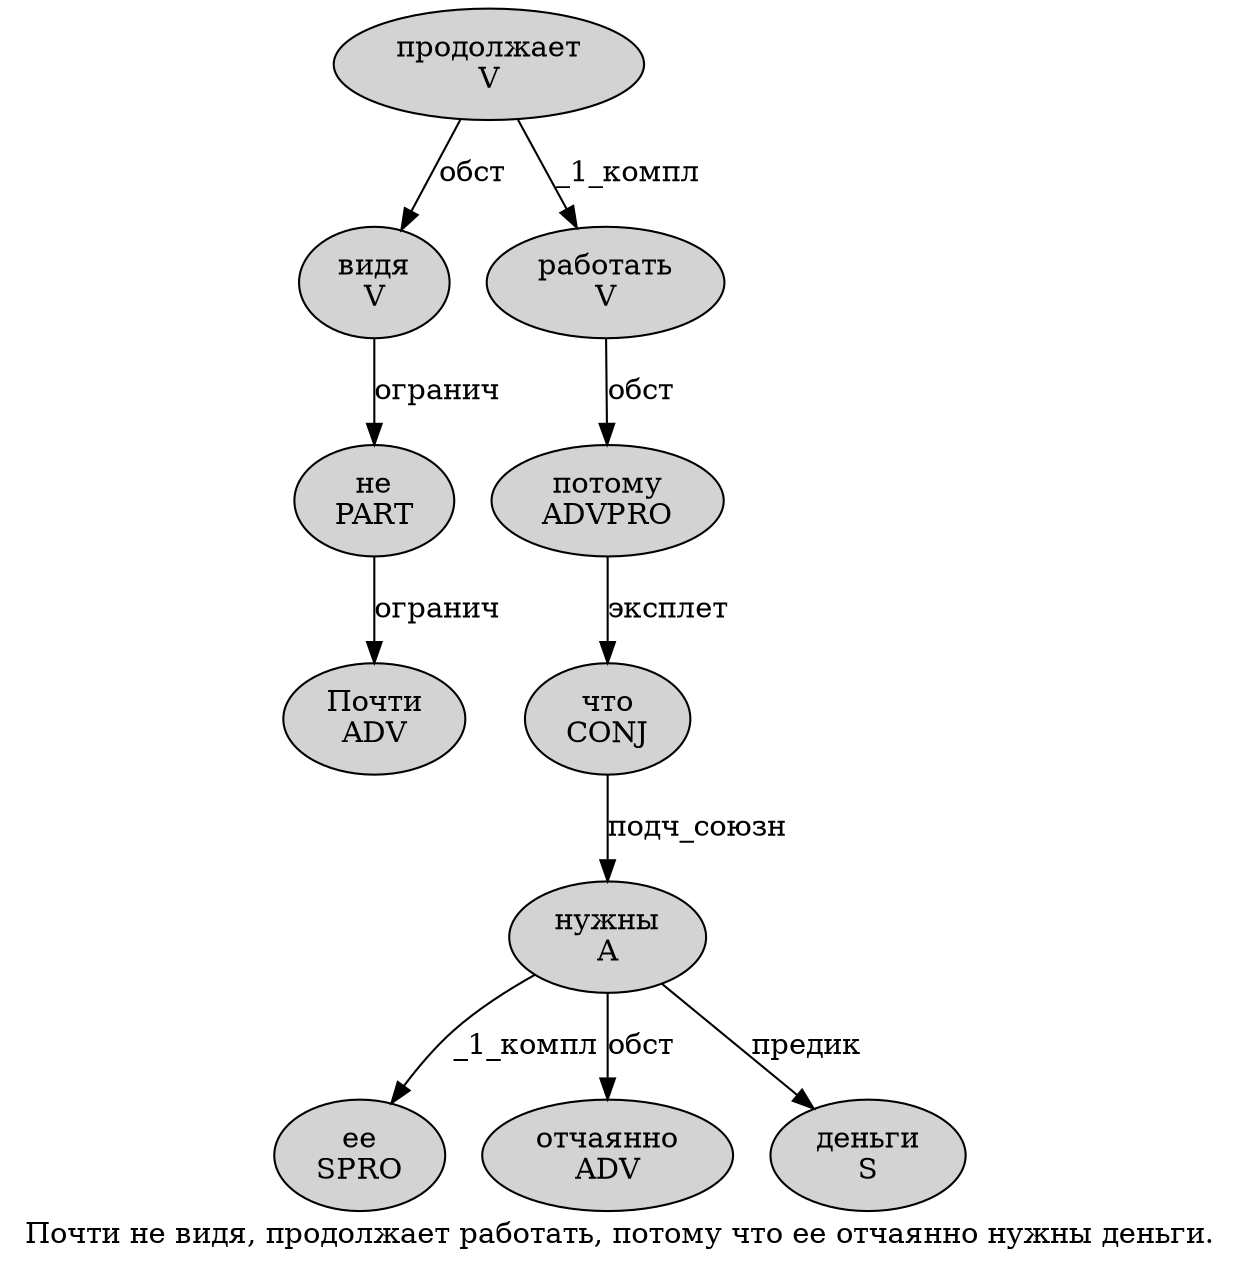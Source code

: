 digraph SENTENCE_1863 {
	graph [label="Почти не видя, продолжает работать, потому что ее отчаянно нужны деньги."]
	node [style=filled]
		0 [label="Почти
ADV" color="" fillcolor=lightgray penwidth=1 shape=ellipse]
		1 [label="не
PART" color="" fillcolor=lightgray penwidth=1 shape=ellipse]
		2 [label="видя
V" color="" fillcolor=lightgray penwidth=1 shape=ellipse]
		4 [label="продолжает
V" color="" fillcolor=lightgray penwidth=1 shape=ellipse]
		5 [label="работать
V" color="" fillcolor=lightgray penwidth=1 shape=ellipse]
		7 [label="потому
ADVPRO" color="" fillcolor=lightgray penwidth=1 shape=ellipse]
		8 [label="что
CONJ" color="" fillcolor=lightgray penwidth=1 shape=ellipse]
		9 [label="ее
SPRO" color="" fillcolor=lightgray penwidth=1 shape=ellipse]
		10 [label="отчаянно
ADV" color="" fillcolor=lightgray penwidth=1 shape=ellipse]
		11 [label="нужны
A" color="" fillcolor=lightgray penwidth=1 shape=ellipse]
		12 [label="деньги
S" color="" fillcolor=lightgray penwidth=1 shape=ellipse]
			4 -> 2 [label="обст"]
			4 -> 5 [label="_1_компл"]
			8 -> 11 [label="подч_союзн"]
			5 -> 7 [label="обст"]
			2 -> 1 [label="огранич"]
			11 -> 9 [label="_1_компл"]
			11 -> 10 [label="обст"]
			11 -> 12 [label="предик"]
			7 -> 8 [label="эксплет"]
			1 -> 0 [label="огранич"]
}
